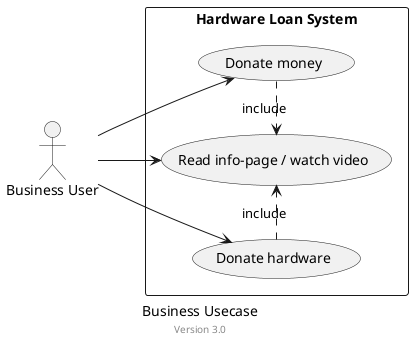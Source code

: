 @startuml

caption Business Usecase
center footer Version 3.0

left to right direction

:Business User: as BU

rectangle "Hardware Loan System" {
(Read info-page / watch video) as (U1)
(Donate money) as (U2)
(Donate hardware) as (U3)

(U2) .> (U1) : include
(U3) .> (U1) : include
}

BU --> (U1)
BU --> (U2)
BU --> (U3)

@enduml

